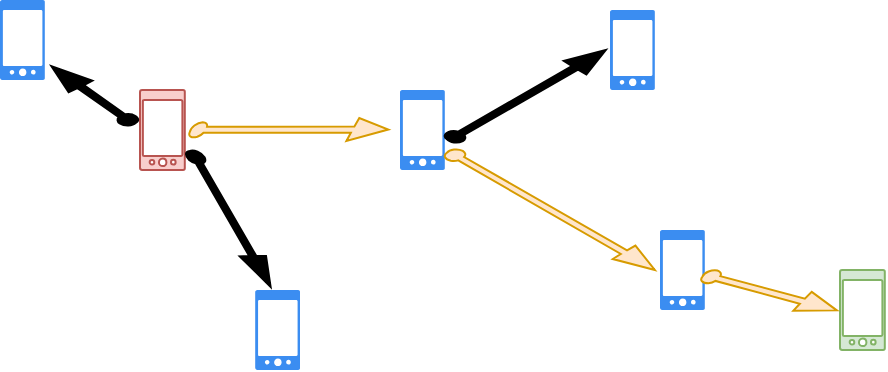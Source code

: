 <mxfile version="26.0.11">
  <diagram name="ページ1" id="gDaBkIweew_cao8GBxam">
    <mxGraphModel dx="940" dy="625" grid="1" gridSize="10" guides="1" tooltips="1" connect="1" arrows="1" fold="1" page="1" pageScale="1" pageWidth="827" pageHeight="1169" math="0" shadow="0">
      <root>
        <mxCell id="0" />
        <mxCell id="1" parent="0" />
        <mxCell id="AwVC0Hnkinc9lUWa6FEb-1" value="" style="sketch=0;aspect=fixed;strokeColor=#b85450;shadow=0;fillColor=#f8cecc;verticalAlign=top;labelPosition=center;verticalLabelPosition=bottom;shape=mxgraph.gcp2.phone_android;" vertex="1" parent="1">
          <mxGeometry x="230" y="180" width="22.4" height="40" as="geometry" />
        </mxCell>
        <mxCell id="AwVC0Hnkinc9lUWa6FEb-12" value="" style="sketch=0;aspect=fixed;strokeColor=none;shadow=0;fillColor=#3B8DF1;verticalAlign=top;labelPosition=center;verticalLabelPosition=bottom;shape=mxgraph.gcp2.phone_android;" vertex="1" parent="1">
          <mxGeometry x="360" y="180" width="22.4" height="40" as="geometry" />
        </mxCell>
        <mxCell id="AwVC0Hnkinc9lUWa6FEb-13" value="" style="sketch=0;aspect=fixed;strokeColor=none;shadow=0;fillColor=#3B8DF1;verticalAlign=top;labelPosition=center;verticalLabelPosition=bottom;shape=mxgraph.gcp2.phone_android;" vertex="1" parent="1">
          <mxGeometry x="490" y="250" width="22.4" height="40" as="geometry" />
        </mxCell>
        <mxCell id="AwVC0Hnkinc9lUWa6FEb-14" value="" style="sketch=0;aspect=fixed;strokeColor=none;shadow=0;fillColor=#3B8DF1;verticalAlign=top;labelPosition=center;verticalLabelPosition=bottom;shape=mxgraph.gcp2.phone_android;" vertex="1" parent="1">
          <mxGeometry x="465.01" y="140" width="22.4" height="40" as="geometry" />
        </mxCell>
        <mxCell id="AwVC0Hnkinc9lUWa6FEb-16" value="" style="verticalLabelPosition=bottom;verticalAlign=top;strokeWidth=1;align=center;outlineConnect=0;dashed=0;outlineConnect=0;shape=mxgraph.aws3d.arrowSE;fillColor=#ffe6cc;aspect=fixed;rotation=-30;strokeColor=#d79b00;" vertex="1" parent="1">
          <mxGeometry x="260" y="175" width="87.51" height="50" as="geometry" />
        </mxCell>
        <mxCell id="AwVC0Hnkinc9lUWa6FEb-18" value="" style="verticalLabelPosition=bottom;verticalAlign=top;strokeWidth=1;align=center;outlineConnect=0;dashed=0;outlineConnect=0;shape=mxgraph.aws3d.arrowSE;fillColor=#ffe6cc;aspect=fixed;rotation=0;strokeColor=#d79b00;" vertex="1" parent="1">
          <mxGeometry x="382.4" y="210" width="105.01" height="60" as="geometry" />
        </mxCell>
        <mxCell id="AwVC0Hnkinc9lUWa6FEb-19" value="" style="verticalLabelPosition=bottom;verticalAlign=top;strokeWidth=1;align=center;outlineConnect=0;dashed=0;outlineConnect=0;shape=mxgraph.aws3d.arrowNE;fillColor=#000000;aspect=fixed;" vertex="1" parent="1">
          <mxGeometry x="382.4" y="160" width="80.5" height="46" as="geometry" />
        </mxCell>
        <mxCell id="AwVC0Hnkinc9lUWa6FEb-20" value="" style="sketch=0;aspect=fixed;strokeColor=#82b366;shadow=0;fillColor=#d5e8d4;verticalAlign=top;labelPosition=center;verticalLabelPosition=bottom;shape=mxgraph.gcp2.phone_android;" vertex="1" parent="1">
          <mxGeometry x="580" y="270" width="22.4" height="40" as="geometry" />
        </mxCell>
        <mxCell id="AwVC0Hnkinc9lUWa6FEb-21" value="" style="verticalLabelPosition=bottom;verticalAlign=top;strokeWidth=1;align=center;outlineConnect=0;dashed=0;outlineConnect=0;shape=mxgraph.aws3d.arrowSE;fillColor=#ffe6cc;aspect=fixed;rotation=-15;strokeColor=#d79b00;" vertex="1" parent="1">
          <mxGeometry x="513.41" y="263.62" width="61.49" height="35.13" as="geometry" />
        </mxCell>
        <mxCell id="AwVC0Hnkinc9lUWa6FEb-22" value="" style="sketch=0;aspect=fixed;strokeColor=none;shadow=0;fillColor=#3B8DF1;verticalAlign=top;labelPosition=center;verticalLabelPosition=bottom;shape=mxgraph.gcp2.phone_android;" vertex="1" parent="1">
          <mxGeometry x="287.6" y="280" width="22.4" height="40" as="geometry" />
        </mxCell>
        <mxCell id="AwVC0Hnkinc9lUWa6FEb-23" value="" style="sketch=0;aspect=fixed;strokeColor=none;shadow=0;fillColor=#3B8DF1;verticalAlign=top;labelPosition=center;verticalLabelPosition=bottom;shape=mxgraph.gcp2.phone_android;" vertex="1" parent="1">
          <mxGeometry x="160" y="135" width="22.4" height="40" as="geometry" />
        </mxCell>
        <mxCell id="AwVC0Hnkinc9lUWa6FEb-24" value="" style="verticalLabelPosition=bottom;verticalAlign=top;strokeWidth=1;align=center;outlineConnect=0;dashed=0;outlineConnect=0;shape=mxgraph.aws3d.arrowSE;fillColor=#000000;aspect=fixed;rotation=30;" vertex="1" parent="1">
          <mxGeometry x="240.0" y="223.62" width="70" height="40" as="geometry" />
        </mxCell>
        <mxCell id="AwVC0Hnkinc9lUWa6FEb-26" value="" style="verticalLabelPosition=bottom;verticalAlign=top;strokeWidth=1;align=center;outlineConnect=0;dashed=0;outlineConnect=0;shape=mxgraph.aws3d.arrowSE;fillColor=#000000;aspect=fixed;rotation=-175;" vertex="1" parent="1">
          <mxGeometry x="184.5" y="170" width="45.5" height="26" as="geometry" />
        </mxCell>
      </root>
    </mxGraphModel>
  </diagram>
</mxfile>
